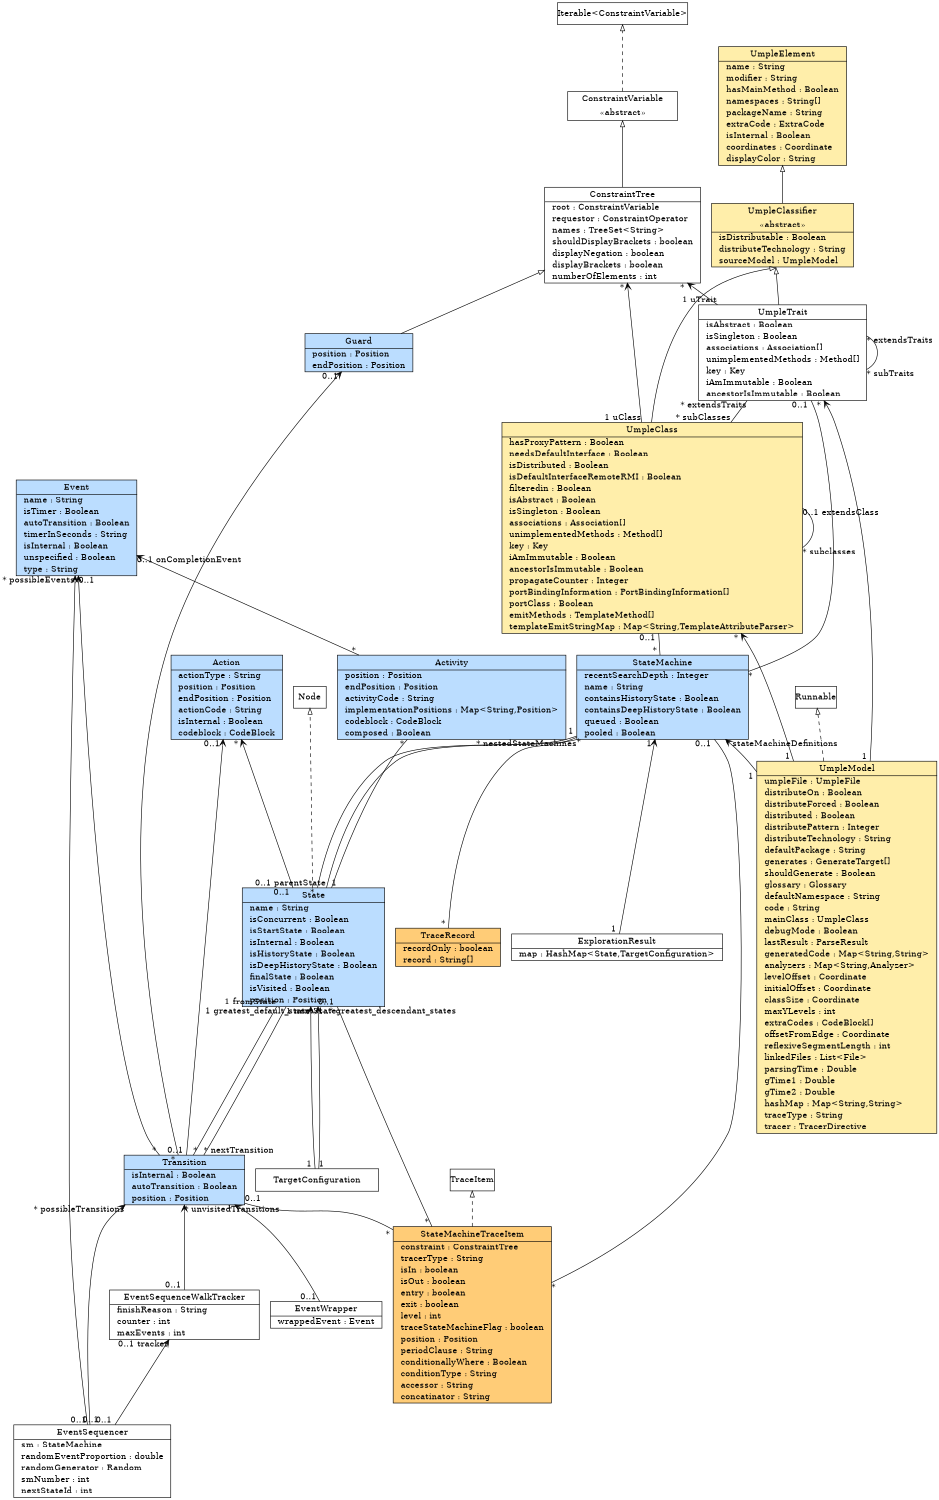 // Code generated by Umple 1.29.1.4260.b21abf3a3

digraph "DiagramStateMaster" {
  size="80,10"
  rankdir="BT"
  node [shape=record margin=0; href="javascript:Action.selectClass(&quot;\N&quot;);"];

  // Class: EventSequencer
  "EventSequencer" [shape=plaintext margin=0 label=<<table border="1" cellspacing="0" cellborder="0" cellpadding="2"><tr><td cellpadding="4">    EventSequencer    </td></tr><hr/><tr><td align="left" href="" title="StateMachine sm&#13;">  sm : StateMachine  </td></tr><tr><td align="left" href="" title="double randomEventProportion&#13;">  randomEventProportion : double  </td></tr><tr><td align="left" href="" title="Random randomGenerator&#13;">  randomGenerator : Random  </td></tr><tr><td align="left" href="" title="int smNumber&#13;">  smNumber : int  </td></tr><tr><td align="left" href="" title="int nextStateId&#13;">  nextStateId : int  </td></tr></table>>,
   tooltip="class EventSequencer
@umplesource Generator_CodeEventSequence.ump 18&#13;"];

  // Class: EventSequenceWalkTracker
  "EventSequenceWalkTracker" [shape=plaintext margin=0 label=<<table border="1" cellspacing="0" cellborder="0" cellpadding="2"><tr><td cellpadding="4">    EventSequenceWalkTracker    </td></tr><hr/><tr><td align="left" href="" title="String finishReason&#13;">  finishReason : String  </td></tr><tr><td align="left" href="" title="int counter&#13;">  counter : int  </td></tr><tr><td align="left" href="" title="int maxEvents&#13;set lazily&#13;">  maxEvents : int  </td></tr></table>>,
   tooltip="class EventSequenceWalkTracker
@umplesource Generator_CodeEventSequence.ump 309&#13;"];

  // Class: EventWrapper
  "EventWrapper" [shape=plaintext margin=0 label=<<table border="1" cellspacing="0" cellborder="0" cellpadding="2"><tr><td cellpadding="4">    EventWrapper    </td></tr><hr/><tr><td align="left" href="" title="Event wrappedEvent&#13;">  wrappedEvent : Event  </td></tr></table>>,
   tooltip="class EventWrapper
Allows mapping from events to the various transitions. This allows guards to&#13;effectively be ignored for the purpose of walking randomly through the state&#13;machine.&#13;@umplesource Generator_CodeEventSequence.ump 486&#13;"];

  // Class: TargetConfiguration
  "TargetConfiguration" [shape=plaintext margin=0 label=<<table border="1" cellspacing="0" cellborder="0" cellpadding="10"><tr><td>    TargetConfiguration    </td></tr></table>>,
   tooltip="class TargetConfiguration
@umplesource TargetConfig.ump 3&#13;"];

  // Class: ExplorationResult
  "ExplorationResult" [shape=plaintext margin=0 label=<<table border="1" cellspacing="0" cellborder="0" cellpadding="2"><tr><td cellpadding="4">    ExplorationResult    </td></tr><hr/><tr><td align="left" href="" title="HashMap&lt;State,TargetConfiguration&gt; map&#13;">  map : HashMap&lt;State,TargetConfiguration&gt;  </td></tr></table>>,
   tooltip="class ExplorationResult
@umplesource TargetConfig.ump 23&#13;"];

  // Class: StateMachine
  "StateMachine" [ style=filled, fillcolor="#BBDDFF" shape=plaintext margin=0 label=<<table border="1" cellspacing="0" cellborder="0" cellpadding="2"><tr><td cellpadding="4">    StateMachine    </td></tr><hr/><tr><td align="left" href="" title="Integer recentSearchDepth&#13;">  recentSearchDepth : Integer  </td></tr><tr><td align="left" href="" title="String name&#13;">  name : String  </td></tr><tr><td align="left" href="" title="Boolean containsHistoryState&#13;">  containsHistoryState : Boolean  </td></tr><tr><td align="left" href="" title="Boolean containsDeepHistoryState&#13;">  containsDeepHistoryState : Boolean  </td></tr><tr><td align="left" href="" title="Boolean queued&#13;before getContainsHistoryState { if ('H'.equals(name)) { containsHistoryState = true; } }&#13;before getContainsDeepHistoryState { if ('HStar'.equals(name)) { containsDeepHistoryState = true; } }&#13;">  queued : Boolean  </td></tr><tr><td align="left" href="" title="Boolean pooled&#13;">  pooled : Boolean  </td></tr></table>>,
   tooltip="class StateMachine
* An entity in a running program that can have a set of values (states) and which&#13; changes values by taking transitions in response to various events.&#13;*************************************************************************************&#13;************************************NEW CLASS****************************************&#13;*************************************************************************************&#13;@umplesource StateMachine.ump 18&#13;@umplesource StateMachine_Code.ump 14&#13;@umplesource UmpleInternalParser_CodeTrait_StateMachine.ump 1730&#13;@umplesource DiagramMaster.ump 96&#13;"];

  // Class: State
  "State" [ style=filled, fillcolor="#BBDDFF" shape=plaintext margin=0 label=<<table border="1" cellspacing="0" cellborder="0" cellpadding="2"><tr><td cellpadding="4">    State    </td></tr><hr/><tr><td align="left" href="" title="String name&#13;">  name : String  </td></tr><tr><td align="left" href="" title="Boolean isConcurrent&#13;">  isConcurrent : Boolean  </td></tr><tr><td align="left" href="" title="Boolean isStartState&#13;">  isStartState : Boolean  </td></tr><tr><td align="left" href="" title="Boolean isInternal&#13;for code generation only e.g. ouside scope of nested state&#13;">  isInternal : Boolean  </td></tr><tr><td align="left" href="" title="Boolean isHistoryState&#13;">  isHistoryState : Boolean  </td></tr><tr><td align="left" href="" title="Boolean isDeepHistoryState&#13;">  isDeepHistoryState : Boolean  </td></tr><tr><td align="left" href="" title="Boolean finalState&#13;">  finalState : Boolean  </td></tr><tr><td align="left" href="" title="Boolean isVisited&#13;">  isVisited : Boolean  </td></tr><tr><td align="left" href="" title="Position position&#13;State mostRecentState; //will be in dot notation, if used by historyState, only look at first part?&#13;">  position : Position  </td></tr></table>>,
   tooltip="class State
* One of the values in which a state machine can be at any given point in time&#13;*************************************************************************************&#13;************************************NEW CLASS****************************************&#13;*************************************************************************************&#13;Blue for things to do with state machines&#13;@umplesource StateMachine.ump 48&#13;@umplesource StateMachine_Code.ump 482&#13;@umplesource Trace_Code.ump 54&#13;@umplesource UmpleInternalParser_CodeTrait_StateMachine.ump 1860&#13;@umplesource DiagramMaster.ump 95&#13;"];
  "State" -> "Node" [  arrowhead="empty"; samehead="gen"; style=dashed];


  // Class: Activity
  "Activity" [ style=filled, fillcolor="#BBDDFF" shape=plaintext margin=0 label=<<table border="1" cellspacing="0" cellborder="0" cellpadding="2"><tr><td cellpadding="4">    Activity    </td></tr><hr/><tr><td align="left" href="" title="Position position&#13;">  position : Position  </td></tr><tr><td align="left" href="" title="Position endPosition&#13;">  endPosition : Position  </td></tr><tr><td align="left" href="" title="String activityCode&#13;target language code&#13;">  activityCode : String  </td></tr><tr><td align="left" href="" title="Map&lt;String,Position&gt; implementationPositions&#13;">  implementationPositions : Map&lt;String,Position&gt;  </td></tr><tr><td align="left" href="" title="CodeBlock codeblock&#13;">  codeblock : CodeBlock  </td></tr><tr><td align="left" href="" title="Boolean composed&#13;* This is used to detect if an activity has been added to the state by its used traits.&#13;">  composed : Boolean  </td></tr></table>>,
   tooltip="class Activity
* Some code to execute for an extended period while in a state&#13; This code is found after they keyword 'do' in Umple&#13; The code is executed in a separate threat, and can be terminated by&#13; an outgoing transition. Upon completion of the activity, any&#13; autotransition will be taken&#13;*************************************************************************************&#13;************************************NEW CLASS****************************************&#13;*************************************************************************************&#13;* Please keep updating the method 'public Activity clone(State inState)' if you add new attributes to this class.&#13;@umplesource StateMachine.ump 81&#13;@umplesource UmpleInternalParser_CodeTrait_StateMachine.ump 1978&#13;@umplesource DiagramMaster.ump 99&#13;"];

  // Class: Transition
  "Transition" [ style=filled, fillcolor="#BBDDFF" shape=plaintext margin=0 label=<<table border="1" cellspacing="0" cellborder="0" cellpadding="2"><tr><td cellpadding="4">    Transition    </td></tr><hr/><tr><td align="left" href="" title="Boolean isInternal&#13;">  isInternal : Boolean  </td></tr><tr><td align="left" href="" title="Boolean autoTransition&#13;">  autoTransition : Boolean  </td></tr><tr><td align="left" href="" title="Position position&#13;Issue 519&#13;">  position : Position  </td></tr></table>>,
   tooltip="class Transition
* Specifies, within a state, what happens with a certain event (method call) occurs&#13; Normally the state machine will go to a new state after executing various actions and&#13; activities.&#13; The guard is a boolean condition that may prevent triggering the transition&#13;*************************************************************************************&#13;************************************NEW CLASS****************************************&#13;*************************************************************************************&#13;@umplesource StateMachine.ump 127&#13;@umplesource StateMachine_Code.ump 725&#13;@umplesource UmpleInternalParser_CodeTrait_StateMachine.ump 1494&#13;@umplesource DiagramMaster.ump 100&#13;"];

  // Class: Action
  "Action" [ style=filled, fillcolor="#BBDDFF" shape=plaintext margin=0 label=<<table border="1" cellspacing="0" cellborder="0" cellpadding="2"><tr><td cellpadding="4">    Action    </td></tr><hr/><tr><td align="left" href="" title="String actionType&#13;">  actionType : String  </td></tr><tr><td align="left" href="" title="Position position&#13;">  position : Position  </td></tr><tr><td align="left" href="" title="Position endPosition&#13;">  endPosition : Position  </td></tr><tr><td align="left" href="" title="String actionCode&#13;target language code&#13;">  actionCode : String  </td></tr><tr><td align="left" href="" title="Boolean isInternal&#13;">  isInternal : Boolean  </td></tr><tr><td align="left" href="" title="CodeBlock codeblock&#13;">  codeblock : CodeBlock  </td></tr></table>>,
   tooltip="class Action
* A quickly-executed block of code that is run upon entry or exit from a state&#13;*************************************************************************************&#13;************************************NEW CLASS****************************************&#13;*************************************************************************************&#13;@umplesource StateMachine.ump 149&#13;@umplesource UmpleInternalParser_CodeTrait_StateMachine.ump 1941&#13;@umplesource DiagramMaster.ump 98&#13;"];

  // Class: Event
  "Event" [ style=filled, fillcolor="#BBDDFF" shape=plaintext margin=0 label=<<table border="1" cellspacing="0" cellborder="0" cellpadding="2"><tr><td cellpadding="4">    Event    </td></tr><hr/><tr><td align="left" href="" title="String name&#13;">  name : String  </td></tr><tr><td align="left" href="" title="Boolean isTimer&#13;String args = null;&#13;">  isTimer : Boolean  </td></tr><tr><td align="left" href="" title="Boolean autoTransition&#13;">  autoTransition : Boolean  </td></tr><tr><td align="left" href="" title="String timerInSeconds&#13;TODO: how do you specify milliseconds etc.&#13;">  timerInSeconds : String  </td></tr><tr><td align="left" href="" title="Boolean isInternal&#13;for code generation only e.g. ouside scope of nested state&#13;">  isInternal : Boolean  </td></tr><tr><td align="left" href="" title="Boolean unspecified&#13;">  unspecified : Boolean  </td></tr><tr><td align="left" href="" title="String type&#13;The type of the method.&#13;">  type : String  </td></tr></table>>,
   tooltip="class Event
*************************************************************************************&#13;************************************NEW CLASS****************************************&#13;*************************************************************************************&#13;@umplesource StateMachine.ump 189&#13;@umplesource StateMachine_Code.ump 824&#13;@umplesource UmpleInternalParser_CodeTrait_StateMachine.ump 1904&#13;@umplesource DiagramMaster.ump 97&#13;"];

  // Class: ConstraintVariable
  "ConstraintVariable" [shape=plaintext margin=0 label=<<table border="1" cellspacing="0" cellborder="0" cellpadding="2"><tr><td cellpadding="4">    ConstraintVariable    </td></tr><tr><td cellpadding="4">&laquo;abstract&raquo;</td></tr></table>>,
   tooltip="class ConstraintVariable
* ConstraintVariables encapsulate that data of one element in a ConstraintTree, making up the nodes of that tree.&#13; For example: a<3&#13;     has the structure:   ConstraintTree&#13;                          ConstraintOperator(<)&#13;                            /            \&#13;                    ConstraintTree     ConstraintNumberLiteral(3)&#13;               ConstraintAttribute(a)&#13;     where all the \"Constraint\" classes inherit from ConstraintVariable&#13;@umplesource Umple.ump 322&#13;@umplesource Umple_Code.ump 3271&#13;"];
  "ConstraintVariable" -> "Iterable&lt;ConstraintVariable&gt;" [  arrowhead="empty"; samehead="gen"; style=dashed];


  // Class: ConstraintTree
  "ConstraintTree" [shape=plaintext margin=0 label=<<table border="1" cellspacing="0" cellborder="0" cellpadding="2"><tr><td cellpadding="4">    ConstraintTree    </td></tr><hr/><tr><td align="left" href="" title="ConstraintVariable root&#13;">  root : ConstraintVariable  </td></tr><tr><td align="left" href="" title="ConstraintOperator requestor&#13;">  requestor : ConstraintOperator  </td></tr><tr><td align="left" href="" title="TreeSet&lt;String&gt; names&#13;">  names : TreeSet&lt;String&gt;  </td></tr><tr><td align="left" href="" title="boolean shouldDisplayBrackets&#13;">  shouldDisplayBrackets : boolean  </td></tr><tr><td align="left" href="" title="boolean displayNegation&#13;">  displayNegation : boolean  </td></tr><tr><td align="left" href="" title="boolean displayBrackets&#13;">  displayBrackets : boolean  </td></tr><tr><td align="left" href="" title="int numberOfElements&#13;">  numberOfElements : int  </td></tr></table>>,
   tooltip="class ConstraintTree
* ConstraintTrees are a redundant class that are necessary because of lone constraints, i.e. [true] has to be handled, and does not contain an operator&#13;   * If lone constraints didn't exist then the ConstraintTree class could be condensed into ConstraintOperator. One nice religation of responsibilities is that ConstraintTrees take care of the ! and () symbols, leaving the ConstraintOperator class to be more pure&#13;*************************************************************************************&#13;************************************NEW CLASS****************************************&#13;*************************************************************************************&#13;@umplesource Umple.ump 328&#13;@umplesource Umple_Code.ump 2577&#13;@umplesource UmpleInternalParser_CodeTrait_StateMachine.ump 1544&#13;"];
  "ConstraintTree" -> "ConstraintVariable" [arrowhead="empty"; samehead="gen"];


  // Class: Guard
  "Guard" [ style=filled, fillcolor="#BBDDFF" shape=plaintext margin=0 label=<<table border="1" cellspacing="0" cellborder="0" cellpadding="2"><tr><td cellpadding="4">    Guard    </td></tr><hr/><tr><td align="left" href="" title="Position position&#13;">  position : Position  </td></tr><tr><td align="left" href="" title="Position endPosition&#13;">  endPosition : Position  </td></tr></table>>,
   tooltip="class Guard
* A boolean condition that is checked when an event method is called&#13; If the result is true the transition may be taken&#13;*************************************************************************************&#13;************************************NEW CLASS****************************************&#13;*************************************************************************************&#13;@umplesource StateMachine.ump 214&#13;@umplesource StateMachine_Code.ump 876&#13;@umplesource UmpleInternalParser_CodeTrait_StateMachine.ump 1963&#13;@umplesource DiagramMaster.ump 101&#13;"];
  "Guard" -> "ConstraintTree" [arrowhead="empty"; samehead="gen"];


  // Class: UmpleElement
  "UmpleElement" [ style=filled, fillcolor="#FFEEAA" shape=plaintext margin=0 label=<<table border="1" cellspacing="0" cellborder="0" cellpadding="2"><tr><td cellpadding="4">    UmpleElement    </td></tr><hr/><tr><td align="left" href="" title="String name&#13;The name of the Umple element.&#13;">  name : String  </td></tr><tr><td align="left" href="" title="String modifier&#13;The modifier associated with the Umple element.&#13;">  modifier : String  </td></tr><tr><td align="left" href="" title="Boolean hasMainMethod&#13;">  hasMainMethod : Boolean  </td></tr><tr><td align="left" href="" title="String[] namespaces&#13;">  namespaces : String[]  </td></tr><tr><td align="left" href="" title="String packageName&#13;">  packageName : String  </td></tr><tr><td align="left" href="" title="ExtraCode extraCode&#13;The code associated with the Umple element.&#13;">  extraCode : ExtraCode  </td></tr><tr><td align="left" href="" title="Boolean isInternal&#13;Specifies whether or not the Umple element is internal.&#13;">  isInternal : Boolean  </td></tr><tr><td align="left" href="" title="Coordinate coordinates&#13;Specifies the position of this Umple element (ex. The UmpleOnline diagram).&#13;">  coordinates : Coordinate  </td></tr><tr><td align="left" href="" title="String displayColor&#13;Specifies the display color of this element&#13;">  displayColor : String  </td></tr></table>>,
   tooltip="class UmpleElement
* An UmpleElement is one of the top-level items found in an Umple model&#13; Currently it has one subclass, UmpleClassifier&#13;&#13;@umplesource Umple.ump 124&#13;@umplesource Umple_Code.ump 1264&#13;@umplesource DiagramMaster.ump 79&#13;"];

  // Class: UmpleClassifier
  "UmpleClassifier" [ style=filled, fillcolor="#FFEEAA" shape=plaintext margin=0 label=<<table border="1" cellspacing="0" cellborder="0" cellpadding="2"><tr><td cellpadding="4">    UmpleClassifier    </td></tr><tr><td cellpadding="4">&laquo;abstract&raquo;</td></tr><hr/><tr><td align="left" href="" title="Boolean isDistributable&#13;Specifies whether or not the Umple class or implemented classes are distributable with RMI technology.&#13;">  isDistributable : Boolean  </td></tr><tr><td align="left" href="" title="String distributeTechnology&#13;">  distributeTechnology : String  </td></tr><tr><td align="left" href="" title="UmpleModel sourceModel&#13;">  sourceModel : UmpleModel  </td></tr></table>>,
   tooltip="class UmpleClassifier
* Represents an Umple classifier: a Class or Interface&#13;@umplesource Umple.ump 551&#13;@umplesource Umple_Code.ump 1332&#13;@umplesource DiagramMaster.ump 78&#13;"];
  "UmpleClassifier" -> "UmpleElement" [arrowhead="empty"; samehead="gen"];


  // Class: UmpleClass
  "UmpleClass" [ style=filled, fillcolor="#FFEEAA" shape=plaintext margin=0 label=<<table border="1" cellspacing="0" cellborder="0" cellpadding="2"><tr><td cellpadding="4">    UmpleClass    </td></tr><hr/><tr><td align="left" href="" title="Boolean hasProxyPattern&#13;">  hasProxyPattern : Boolean  </td></tr><tr><td align="left" href="" title="Boolean needsDefaultInterface&#13;">  needsDefaultInterface : Boolean  </td></tr><tr><td align="left" href="" title="Boolean isDistributed&#13;">  isDistributed : Boolean  </td></tr><tr><td align="left" href="" title="Boolean isDefaultInterfaceRemoteRMI&#13;">  isDefaultInterfaceRemoteRMI : Boolean  </td></tr><tr><td align="left" href="" title="Boolean filteredin&#13;Specifies whether or not in the filter&#13;">  filteredin : Boolean  </td></tr><tr><td align="left" href="" title="Boolean isAbstract&#13;Specifies whether or not the Umple class is an abstract class.&#13;">  isAbstract : Boolean  </td></tr><tr><td align="left" href="" title="Boolean isSingleton&#13;Specifies whether or not the Umple class is a singleton.&#13;">  isSingleton : Boolean  </td></tr><tr><td align="left" href="" title="Association[] associations&#13;">  associations : Association[]  </td></tr><tr><td align="left" href="" title="Method[] unimplementedMethods&#13;List of candidate methods that were not added to the class&#13;">  unimplementedMethods : Method[]  </td></tr><tr><td align="left" href="" title="Key key&#13;">  key : Key  </td></tr><tr><td align="left" href="" title="Boolean iAmImmutable&#13;Specifies whether or not the Umple class is immutable.&#13;">  iAmImmutable : Boolean  </td></tr><tr><td align="left" href="" title="Boolean ancestorIsImmutable&#13;">  ancestorIsImmutable : Boolean  </td></tr><tr><td align="left" href="" title="Integer propagateCounter&#13;Arbitary Limit&#13;">  propagateCounter : Integer  </td></tr><tr><td align="left" href="" title="PortBindingInformation[] portBindingInformation&#13;">  portBindingInformation : PortBindingInformation[]  </td></tr><tr><td align="left" href="" title="Boolean portClass&#13;">  portClass : Boolean  </td></tr><tr><td align="left" href="" title="TemplateMethod[] emitMethods&#13;">  emitMethods : TemplateMethod[]  </td></tr><tr><td align="left" href="" title="Map&lt;String,TemplateAttributeParser&gt; templateEmitStringMap&#13;">  templateEmitStringMap : Map&lt;String,TemplateAttributeParser&gt;  </td></tr></table>>,
   tooltip="class UmpleClass
* An UmpleClass can contain attributes, associations, state machines and methods.&#13; It can also have various other information such as a key (to identify uniqueness),&#13; code to inject into generated code, and comments. It can be tagged with various&#13; patterns, such as 'singleton', meaning that there can only be one instance,&#13; and abstract, meaning it can't have any instances.&#13;* In Umple_Code.ump: Methods for computing complex properties&#13;---------------------------------------------------------------------------------------------&#13;------------------------------------class end------------------------------------------------&#13;---------------------------------------------------------------------------------------------&#13;---------------------------------------------------------------------------------------------&#13;------------------------------------class start----------------------------------------------&#13;---------------------------------------------------------------------------------------------&#13;----------------------------------------------------------&#13;Handle the existing templates in the current umple model.&#13;class UmpleModel {&#13;  UmpleTemplate getUmpleTemplate(String name){&#13;    for (UmpleTemplate aTemplate : getUmpleTemplates())&#13;    {&#13;      if (aTemplate.getName().equals(name))&#13;      {&#13;        return aTemplate;&#13;      }&#13;    }&#13;    return null;&#13;  }&#13;  &#13;   public UmpleTemplate addUmpleTemplate(String name)&#13;  {&#13;    UmpleTemplate newTemplate = getUmpleTemplate(name);&#13;    if (newTemplate == null)&#13;    {&#13;      newTemplate = new UmpleTemplate(name, this);&#13;      addUmpleTemplate(newTemplate);&#13;    }&#13;    return newTemplate;&#13;  }&#13;}&#13;----------------------------------------------------------&#13;An umple template contains a map for emittable strings&#13;@umplesource StateMachine.ump 359&#13;@umplesource Umple.ump 600&#13;@umplesource Umple_Code.ump 1472&#13;@umplesource Umple_Code_Trait.ump 377&#13;@umplesource Trace.ump 23&#13;@umplesource Structure.ump 18&#13;@umplesource Template.ump 45&#13;@umplesource DiagramMaster.ump 81&#13;"];
  "UmpleClass" -> "UmpleClassifier" [arrowhead="empty"; samehead="gen"];


  // Class: UmpleModel
  "UmpleModel" [ style=filled, fillcolor="#FFEEAA" shape=plaintext margin=0 label=<<table border="1" cellspacing="0" cellborder="0" cellpadding="2"><tr><td cellpadding="4">    UmpleModel    </td></tr><hr/><tr><td align="left" href="" title="UmpleFile umpleFile&#13;The Umple file (.ump) that was used to populate the model.&#13;">  umpleFile : UmpleFile  </td></tr><tr><td align="left" href="" title="Boolean distributeOn&#13;">  distributeOn : Boolean  </td></tr><tr><td align="left" href="" title="Boolean distributeForced&#13;">  distributeForced : Boolean  </td></tr><tr><td align="left" href="" title="Boolean distributed&#13;">  distributed : Boolean  </td></tr><tr><td align="left" href="" title="Integer distributePattern&#13;">  distributePattern : Integer  </td></tr><tr><td align="left" href="" title="String distributeTechnology&#13;">  distributeTechnology : String  </td></tr><tr><td align="left" href="" title="String defaultPackage&#13;">  defaultPackage : String  </td></tr><tr><td align="left" href="" title="GenerateTarget[] generates&#13;">  generates : GenerateTarget[]  </td></tr><tr><td align="left" href="" title="Boolean shouldGenerate&#13;">  shouldGenerate : Boolean  </td></tr><tr><td align="left" href="" title="Glossary glossary&#13;">  glossary : Glossary  </td></tr><tr><td align="left" href="" title="String defaultNamespace&#13;">  defaultNamespace : String  </td></tr><tr><td align="left" href="" title="String code&#13;">  code : String  </td></tr><tr><td align="left" href="" title="UmpleClass mainClass&#13;">  mainClass : UmpleClass  </td></tr><tr><td align="left" href="" title="Boolean debugMode&#13;">  debugMode : Boolean  </td></tr><tr><td align="left" href="" title="ParseResult lastResult&#13;">  lastResult : ParseResult  </td></tr><tr><td align="left" href="" title="Map&lt;String,String&gt; generatedCode&#13;">  generatedCode : Map&lt;String,String&gt;  </td></tr><tr><td align="left" href="" title="Map&lt;String,Analyzer&gt; analyzers&#13;">  analyzers : Map&lt;String,Analyzer&gt;  </td></tr><tr><td align="left" href="" title="Coordinate levelOffset&#13;data for default class positioning&#13;">  levelOffset : Coordinate  </td></tr><tr><td align="left" href="" title="Coordinate initialOffset&#13;">  initialOffset : Coordinate  </td></tr><tr><td align="left" href="" title="Coordinate classSize&#13;">  classSize : Coordinate  </td></tr><tr><td align="left" href="" title="int maxYLevels&#13;">  maxYLevels : int  </td></tr><tr><td align="left" href="" title="CodeBlock[] extraCodes&#13;Top level blocks code contained within a model.&#13;extraCodes will be generated in a single file&#13;">  extraCodes : CodeBlock[]  </td></tr><tr><td align="left" href="" title="Coordinate offsetFromEdge&#13;data for default association positioning&#13;">  offsetFromEdge : Coordinate  </td></tr><tr><td align="left" href="" title="int reflexiveSegmentLength&#13;">  reflexiveSegmentLength : int  </td></tr><tr><td align="left" href="" title="List&lt;File&gt; linkedFiles&#13;">  linkedFiles : List&lt;File&gt;  </td></tr><tr><td align="left" href="" title="Double parsingTime&#13;ParsingTime represents Parsing end time&#13;gTime1 represents code generation start time&#13;gTime2 represents code generation end time&#13;">  parsingTime : Double  </td></tr><tr><td align="left" href="" title="Double gTime1&#13;">  gTime1 : Double  </td></tr><tr><td align="left" href="" title="Double gTime2&#13;">  gTime2 : Double  </td></tr><tr><td align="left" href="" title="Map&lt;String,String&gt; hashMap&#13;">  hashMap : Map&lt;String,String&gt;  </td></tr><tr><td align="left" href="" title="String traceType&#13;">  traceType : String  </td></tr><tr><td align="left" href="" title="TracerDirective tracer&#13;">  tracer : TracerDirective  </td></tr></table>>,
   tooltip="class UmpleModel
* Class UmpleModel is the central class describing the system being compiled.&#13;&#13; The model contains everything that was derived from an Umple file (.ump) when it was parsed such as&#13; the classes, attributes, associations, state machines, methods, etc that were in it.&#13;&#13; Put another way, when an Umple file (.ump) is parsed an Umple model is populated with everything that was parsed from that file.&#13;&#13; Because of this it is absolutely critical to understand the model since it is basically the \"root\" of everything.&#13;*&#13; In Umple_Code.ump: Methods for manipulating the Model&#13;---------------------------------------------------------------------------------------------&#13;------------------------------------class start----------------------------------------------&#13;---------------------------------------------------------------------------------------------&#13;Copyright: All contributers to the Umple Project&#13;&#13;This file is made available subject to the open source license found at:&#13;http://umple.org/license&#13;&#13;Mixset meta-model&#13;Copyright: All contributers to the Umple Project&#13;&#13;This file is made available subject to the open source license found at:&#13;http://umple.org/license&#13;&#13;Feature diagram meta-model&#13;A FeatureDiagram stores information required to build a feature diagram in Umple&#13;*************************************************************************************&#13;************************************NEW CLASS****************************************&#13;*************************************************************************************&#13;Yellow for Classifiers, classes etc.&#13;@umplesource Umple.ump 29&#13;@umplesource UmpleVersion.ump 13&#13;@umplesource Umple_Code.ump 18&#13;@umplesource Umple_Code_Trait.ump 6&#13;@umplesource Mixset.ump 12&#13;@umplesource FeatureModel.ump 14&#13;@umplesource Trace.ump 17&#13;@umplesource UmpleInternalParser_CodeTrait.ump 7&#13;@umplesource UmpleInternalParser_CodeMixset.ump 18&#13;@umplesource DiagramMaster.ump 76&#13;"];
  "UmpleModel" -> "Runnable" [  arrowhead="empty"; samehead="gen"; style=dashed];


  // Class: UmpleTrait
  "UmpleTrait" [shape=plaintext margin=0 label=<<table border="1" cellspacing="0" cellborder="0" cellpadding="2"><tr><td cellpadding="4">    UmpleTrait    </td></tr><hr/><tr><td align="left" href="" title="Boolean isAbstract&#13;Specifies whether or not the Umple class is an abstract class.&#13;">  isAbstract : Boolean  </td></tr><tr><td align="left" href="" title="Boolean isSingleton&#13;Specifies whether or not the Umple trait is a singleton.&#13;">  isSingleton : Boolean  </td></tr><tr><td align="left" href="" title="Association[] associations&#13;">  associations : Association[]  </td></tr><tr><td align="left" href="" title="Method[] unimplementedMethods&#13;List of candidate methods that were not added to the Trait&#13;">  unimplementedMethods : Method[]  </td></tr><tr><td align="left" href="" title="Key key&#13;">  key : Key  </td></tr><tr><td align="left" href="" title="Boolean iAmImmutable&#13;Specifies whether or not the Umple trait is immutable.&#13;">  iAmImmutable : Boolean  </td></tr><tr><td align="left" href="" title="Boolean ancestorIsImmutable&#13;">  ancestorIsImmutable : Boolean  </td></tr></table>>,
   tooltip="class UmpleTrait
* An UmpleTrait can contain attributes, associations, state machines and methods.&#13; It can also have various other information such as a key (to identify uniqueness),&#13; code to inject into generated code, and comments. It can be tagged with various&#13; patterns.&#13;---------------------------------------------------------------------------------------------&#13;------------------------------------class end------------------------------------------------&#13;---------------------------------------------------------------------------------------------&#13;---------------------------------------------------------------------------------------------&#13;------------------------------------class start----------------------------------------------&#13;---------------------------------------------------------------------------------------------&#13;@umplesource Umple.ump 691&#13;@umplesource Umple_Code_Trait.ump 38&#13;"];
  "UmpleTrait" -> "UmpleClassifier" [arrowhead="empty"; samehead="gen"];


  // Class: StateMachineTraceItem
  "StateMachineTraceItem" [ style=filled, fillcolor="#FFCC77" shape=plaintext margin=0 label=<<table border="1" cellspacing="0" cellborder="0" cellpadding="2"><tr><td cellpadding="4">    StateMachineTraceItem    </td></tr><hr/><tr><td align="left" href="" title="ConstraintTree constraint&#13;">  constraint : ConstraintTree  </td></tr><tr><td align="left" href="" title="String tracerType&#13;">  tracerType : String  </td></tr><tr><td align="left" href="" title="boolean isIn&#13;">  isIn : boolean  </td></tr><tr><td align="left" href="" title="boolean isOut&#13;">  isOut : boolean  </td></tr><tr><td align="left" href="" title="boolean entry&#13;">  entry : boolean  </td></tr><tr><td align="left" href="" title="boolean exit&#13;">  exit : boolean  </td></tr><tr><td align="left" href="" title="int level&#13;">  level : int  </td></tr><tr><td align="left" href="" title="boolean traceStateMachineFlag&#13;">  traceStateMachineFlag : boolean  </td></tr><tr><td align="left" href="" title="Position position&#13;">  position : Position  </td></tr><tr><td align="left" href="" title="String periodClause&#13;">  periodClause : String  </td></tr><tr><td align="left" href="" title="Boolean conditionallyWhere&#13;">  conditionallyWhere : Boolean  </td></tr><tr><td align="left" href="" title="String conditionType&#13;">  conditionType : String  </td></tr><tr><td align="left" href="" title="String accessor&#13;">  accessor : String  </td></tr><tr><td align="left" href="" title="String concatinator&#13;">  concatinator : String  </td></tr></table>>,
   tooltip="class StateMachineTraceItem
* An element of a trace directive that indicates to trace one or more state machines&#13; or transitions&#13;@umplesource Trace.ump 181&#13;@umplesource Trace_Code.ump 423&#13;@umplesource DiagramMaster.ump 123&#13;"];
  "StateMachineTraceItem" -> "TraceItem" [  arrowhead="empty"; samehead="gen"; style=dashed];


  // Class: TraceRecord
  "TraceRecord" [ style=filled, fillcolor="#FFCC77" shape=plaintext margin=0 label=<<table border="1" cellspacing="0" cellborder="0" cellpadding="2"><tr><td cellpadding="4">    TraceRecord    </td></tr><hr/><tr><td align="left" href="" title="boolean recordOnly&#13;">  recordOnly : boolean  </td></tr><tr><td align="left" href="" title="String[] record&#13;">  record : String[]  </td></tr></table>>,
   tooltip="class TraceRecord
@umplesource Trace.ump 286&#13;@umplesource DiagramMaster.ump 121&#13;"];

  // All associations
  "EventSequencer" -> "Transition" [dir="forward", arrowhead="open", taillabel="0..1 ", headlabel="* possibleTransitions", tooltip="EventSequencer 0..1  -> * possibleTransitions Transition"];
  "EventSequencer" -> "Event" [dir="forward", arrowhead="open", taillabel="0..1 ", headlabel="* possibleEvents", tooltip="EventSequencer 0..1  -> * possibleEvents Event"];
  "EventSequencer" -> "EventSequenceWalkTracker" [dir="forward", arrowhead="open", taillabel="0..1 ", headlabel="0..1 tracker", tooltip="EventSequencer 0..1  -> 0..1 tracker EventSequenceWalkTracker"];
  "EventSequenceWalkTracker" -> "Transition" [dir="forward", arrowhead="open", taillabel="0..1 ", headlabel="* unvisitedTransitions", tooltip="EventSequenceWalkTracker 0..1  -> * unvisitedTransitions Transition"];
  "EventWrapper" -> "Transition" [dir="forward", arrowhead="open", taillabel="0..1 ", headlabel="* ", tooltip="EventWrapper 0..1  -> *  Transition"];
  "TargetConfiguration" -> "State" [dir="forward", arrowhead="open", taillabel="1 ", headlabel="1 greatest_default_state", tooltip="TargetConfiguration 1  -> 1 greatest_default_state State"];
  "TargetConfiguration" -> "State" [dir="forward", arrowhead="open", taillabel="1 ", headlabel="1..* greatest_descendant_states", tooltip="TargetConfiguration 1  -> 1..* greatest_descendant_states State"];
  "ExplorationResult" -> "StateMachine" [dir="forward", arrowhead="open", taillabel="1 ", headlabel="1 ", tooltip="ExplorationResult 1  -> 1  StateMachine"];
  "StateMachine" -> "UmpleClass" [dir="none", taillabel="* ", headlabel="0..1 ", tooltip="StateMachine *  -- 0..1  UmpleClass"];
  "StateMachine" -> "UmpleTrait" [dir="none", taillabel="* ", headlabel="0..1 ", tooltip="StateMachine *  -- 0..1  UmpleTrait"];
  "StateMachine" -> "State" [dir="none", taillabel="* nestedStateMachines", headlabel="0..1 parentState", tooltip="StateMachine * nestedStateMachines -- 0..1 parentState State"];
  "State" -> "Activity" [dir="none", taillabel="1 ", headlabel="* ", tooltip="State 1  -- *  Activity"];
  "State" -> "Action" [dir="forward", arrowhead="open", taillabel="0..1 ", headlabel="* ", tooltip="State 0..1  -> *  Action"];
  "State" -> "StateMachine" [dir="none", taillabel="* ", headlabel="1 ", tooltip="State *  -- 1  StateMachine"];
  "Activity" -> "Event" [dir="forward", arrowhead="open", taillabel="* ", headlabel="0..1 onCompletionEvent", tooltip="Activity *  -> 0..1 onCompletionEvent Event"];
  "Transition" -> "Event" [dir="forward", arrowhead="open", taillabel="* ", headlabel="0..1 ", tooltip="Transition *  -> 0..1  Event"];
  "Transition" -> "State" [dir="none", taillabel="* ", headlabel="1 fromState", tooltip="Transition *  -- 1 fromState State"];
  "Transition" -> "State" [dir="none", taillabel="* nextTransition", headlabel="1 nextState", tooltip="Transition * nextTransition -- 1 nextState State"];
  "Transition" -> "Guard" [dir="forward", arrowhead="open", taillabel="* ", headlabel="0..1 ", tooltip="Transition *  -> 0..1  Guard"];
  "Transition" -> "Action" [dir="forward", arrowhead="open", taillabel="0..1 ", headlabel="0..1 ", tooltip="Transition 0..1  -> 0..1  Action"];
  "UmpleClass" -> "ConstraintTree" [dir="forward", arrowhead="open", taillabel="1 uClass", headlabel="* ", tooltip="UmpleClass 1 uClass -> *  ConstraintTree"];
  "UmpleClass" -> "UmpleClass" [dir="none", taillabel="* subclasses", headlabel="0..1 extendsClass", tooltip="UmpleClass * subclasses -- 0..1 extendsClass UmpleClass"];
  "UmpleClass" -> "UmpleTrait" [dir="none", taillabel="* subClasses", headlabel="* extendsTraits", tooltip="UmpleClass * subClasses -- * extendsTraits UmpleTrait"];
  "UmpleModel" -> "UmpleClass" [dir="forward", arrowhead="open", taillabel="1 ", headlabel="* ", tooltip="UmpleModel 1  -> *  UmpleClass"];
  "UmpleModel" -> "UmpleTrait" [dir="forward", arrowhead="open", taillabel="1 ", headlabel="* ", tooltip="UmpleModel 1  -> *  UmpleTrait"];
  "UmpleModel" -> "StateMachine" [dir="forward", arrowhead="open", taillabel="1 ", headlabel="* stateMachineDefinitions", tooltip="UmpleModel 1  -> * stateMachineDefinitions StateMachine"];
  "UmpleTrait" -> "ConstraintTree" [dir="forward", arrowhead="open", taillabel="1 uTrait", headlabel="* ", tooltip="UmpleTrait 1 uTrait -> *  ConstraintTree"];
  "UmpleTrait" -> "UmpleTrait" [dir="none", taillabel="* subTraits", headlabel="* extendsTraits", tooltip="UmpleTrait * subTraits -- * extendsTraits UmpleTrait"];
  "StateMachineTraceItem" -> "StateMachine" [dir="none", taillabel="* ", headlabel="0..1 ", tooltip="StateMachineTraceItem *  -- 0..1  StateMachine"];
  "StateMachineTraceItem" -> "State" [dir="none", taillabel="* ", headlabel="0..1 ", tooltip="StateMachineTraceItem *  -- 0..1  State"];
  "StateMachineTraceItem" -> "Transition" [dir="none", taillabel="* ", headlabel="0..1 ", tooltip="StateMachineTraceItem *  -- 0..1  Transition"];
  "TraceRecord" -> "StateMachine" [dir="none", taillabel="* ", headlabel="* ", tooltip="TraceRecord *  -- *  StateMachine"];
}
